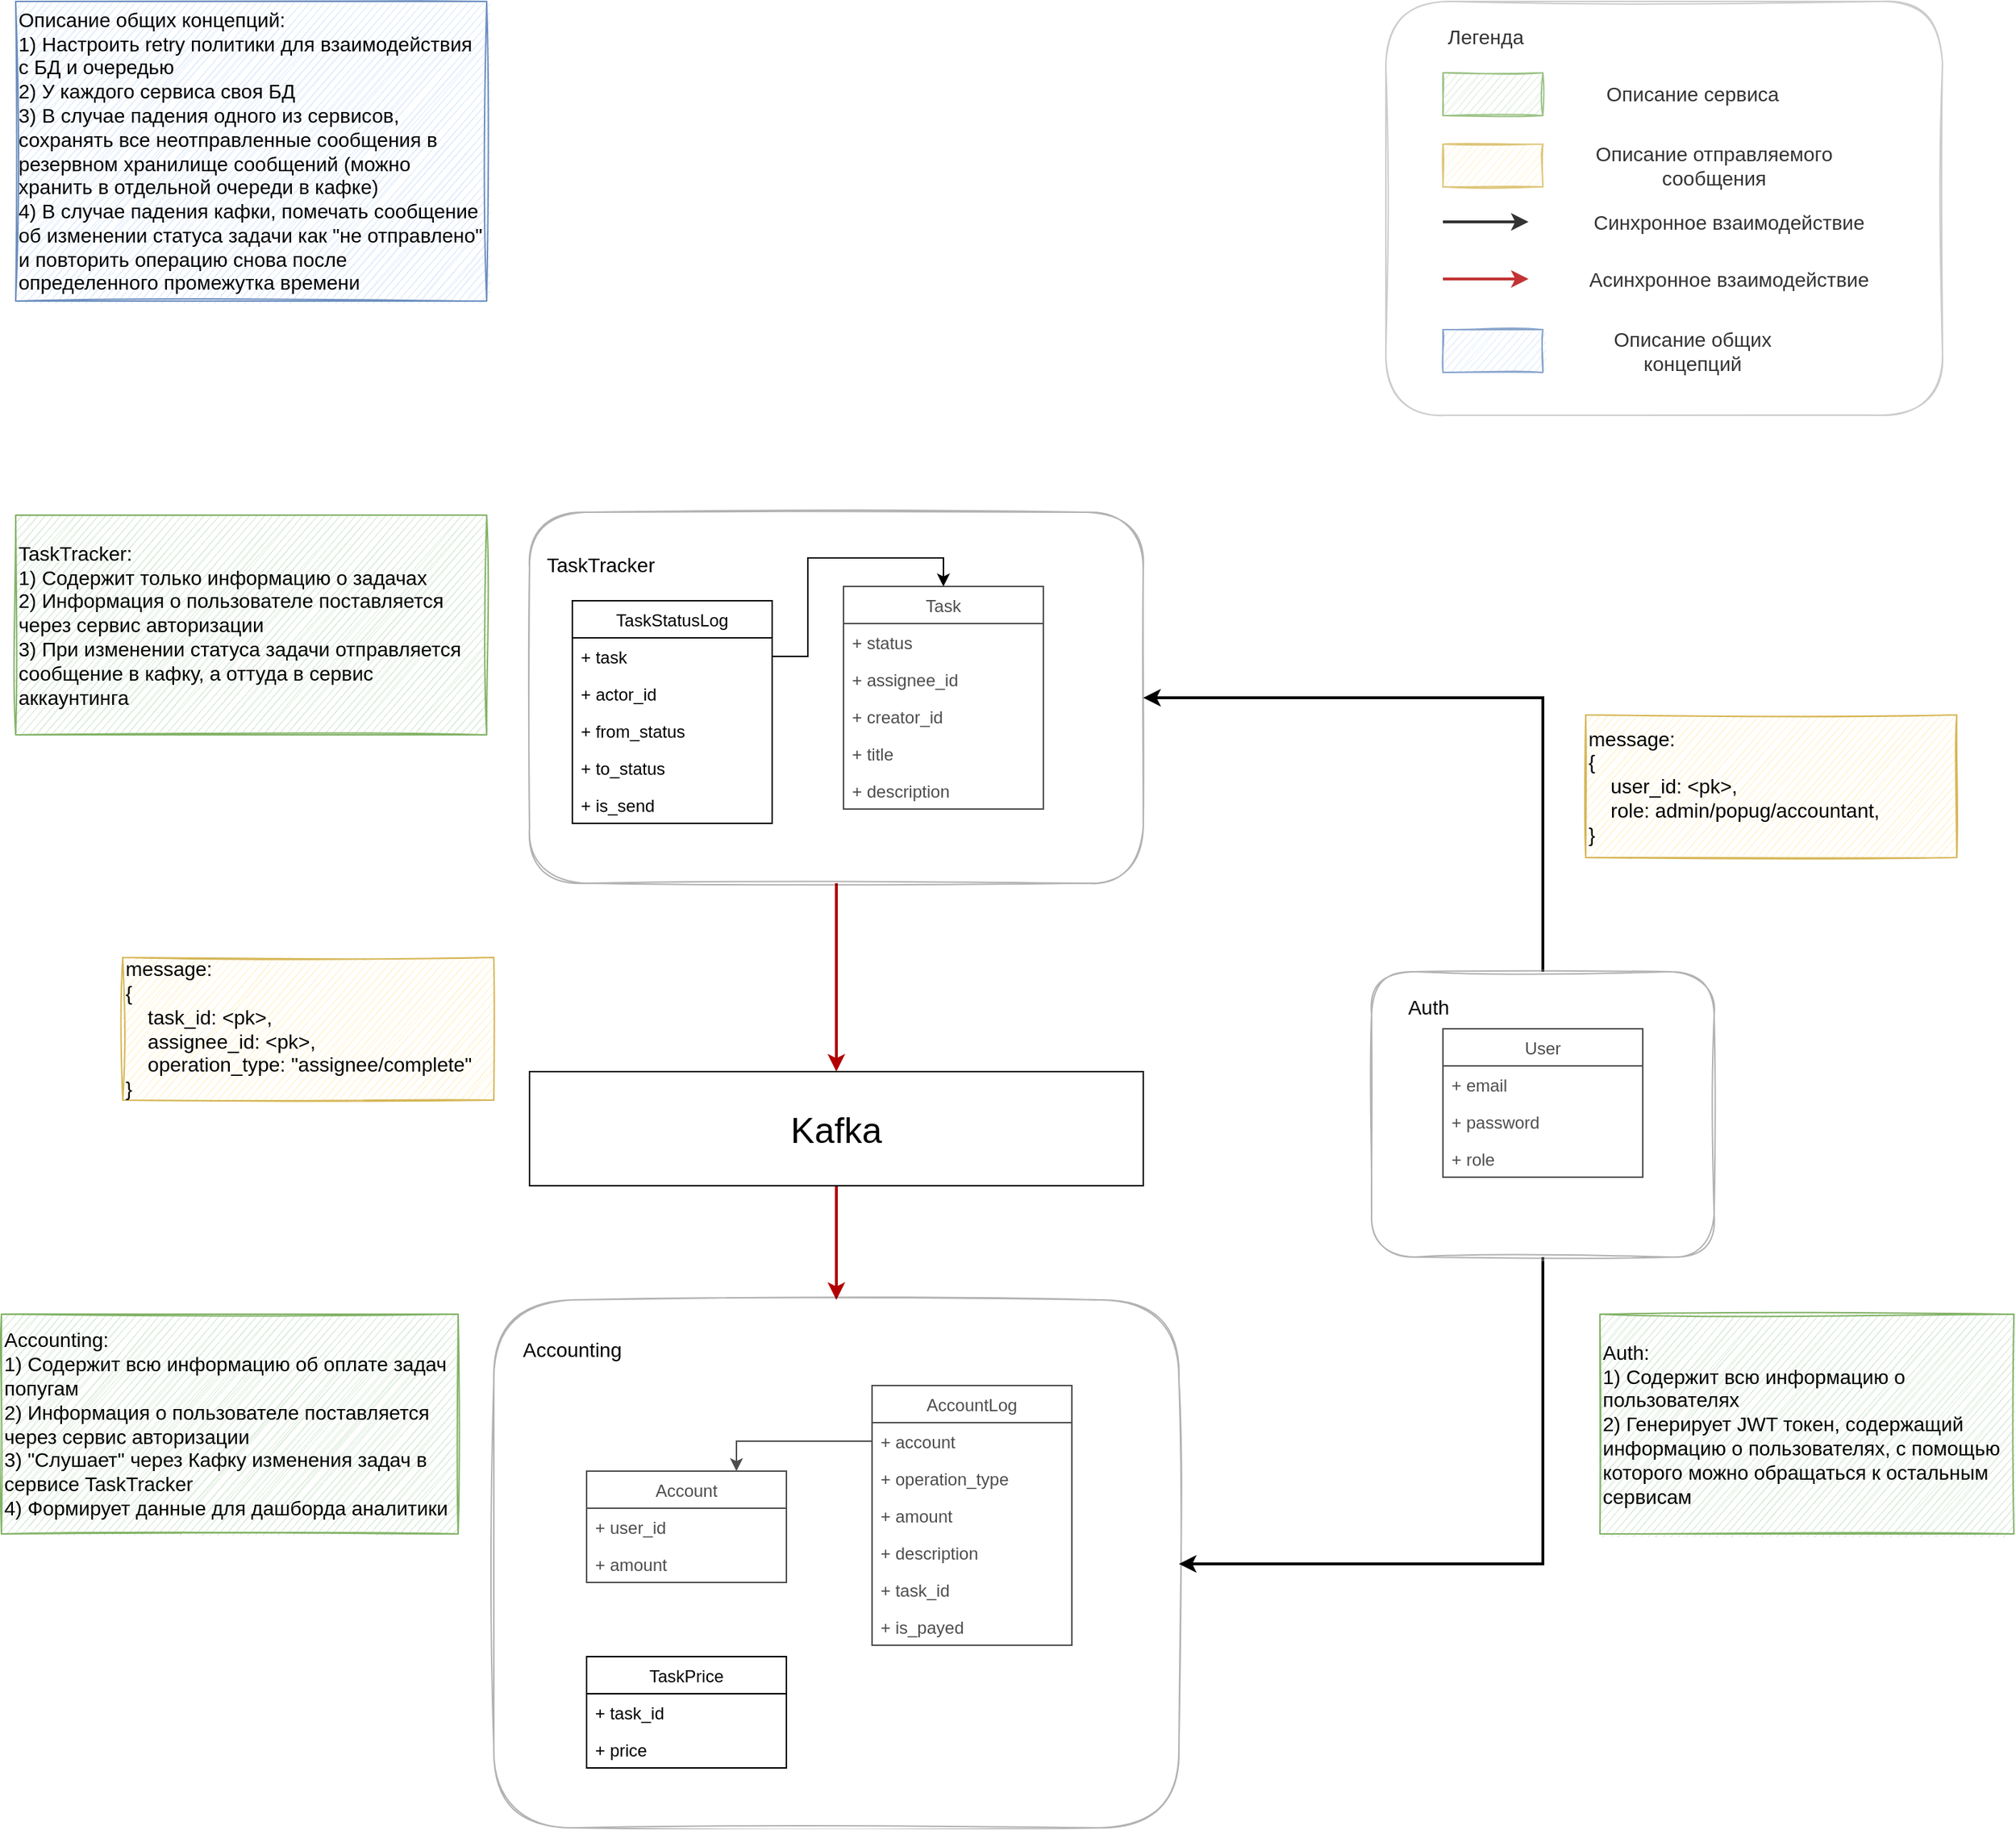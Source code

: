 <mxfile version="15.5.2" type="device"><diagram id="9Jl0XDsYhrUwiMEWDcb2" name="Page-1"><mxGraphModel dx="1298" dy="1978" grid="1" gridSize="10" guides="1" tooltips="1" connect="1" arrows="1" fold="1" page="1" pageScale="1" pageWidth="827" pageHeight="1169" math="0" shadow="0"><root><mxCell id="0"/><mxCell id="1" parent="0"/><mxCell id="WoZLMH4F-slmSSGAeKkt-1" value="Task" style="swimlane;fontStyle=0;childLayout=stackLayout;horizontal=1;startSize=26;fillColor=none;horizontalStack=0;resizeParent=1;resizeParentMax=0;resizeLast=0;collapsible=1;marginBottom=0;" vertex="1" parent="1"><mxGeometry x="620" y="-510" width="140" height="156" as="geometry"/></mxCell><mxCell id="WoZLMH4F-slmSSGAeKkt-2" value="+ status" style="text;strokeColor=none;fillColor=none;align=left;verticalAlign=top;spacingLeft=4;spacingRight=4;overflow=hidden;rotatable=0;points=[[0,0.5],[1,0.5]];portConstraint=eastwest;" vertex="1" parent="WoZLMH4F-slmSSGAeKkt-1"><mxGeometry y="26" width="140" height="26" as="geometry"/></mxCell><mxCell id="WoZLMH4F-slmSSGAeKkt-3" value="+ assignee_id" style="text;strokeColor=none;fillColor=none;align=left;verticalAlign=top;spacingLeft=4;spacingRight=4;overflow=hidden;rotatable=0;points=[[0,0.5],[1,0.5]];portConstraint=eastwest;" vertex="1" parent="WoZLMH4F-slmSSGAeKkt-1"><mxGeometry y="52" width="140" height="26" as="geometry"/></mxCell><mxCell id="WoZLMH4F-slmSSGAeKkt-4" value="+ creator_id" style="text;strokeColor=none;fillColor=none;align=left;verticalAlign=top;spacingLeft=4;spacingRight=4;overflow=hidden;rotatable=0;points=[[0,0.5],[1,0.5]];portConstraint=eastwest;" vertex="1" parent="WoZLMH4F-slmSSGAeKkt-1"><mxGeometry y="78" width="140" height="26" as="geometry"/></mxCell><mxCell id="WoZLMH4F-slmSSGAeKkt-6" value="+ title" style="text;strokeColor=none;fillColor=none;align=left;verticalAlign=top;spacingLeft=4;spacingRight=4;overflow=hidden;rotatable=0;points=[[0,0.5],[1,0.5]];portConstraint=eastwest;" vertex="1" parent="WoZLMH4F-slmSSGAeKkt-1"><mxGeometry y="104" width="140" height="26" as="geometry"/></mxCell><mxCell id="WoZLMH4F-slmSSGAeKkt-7" value="+ description" style="text;strokeColor=none;fillColor=none;align=left;verticalAlign=top;spacingLeft=4;spacingRight=4;overflow=hidden;rotatable=0;points=[[0,0.5],[1,0.5]];portConstraint=eastwest;" vertex="1" parent="WoZLMH4F-slmSSGAeKkt-1"><mxGeometry y="130" width="140" height="26" as="geometry"/></mxCell><mxCell id="WoZLMH4F-slmSSGAeKkt-8" value="User" style="swimlane;fontStyle=0;childLayout=stackLayout;horizontal=1;startSize=26;fillColor=none;horizontalStack=0;resizeParent=1;resizeParentMax=0;resizeLast=0;collapsible=1;marginBottom=0;" vertex="1" parent="1"><mxGeometry x="1040" y="-200" width="140" height="104" as="geometry"/></mxCell><mxCell id="WoZLMH4F-slmSSGAeKkt-9" value="+ email" style="text;strokeColor=none;fillColor=none;align=left;verticalAlign=top;spacingLeft=4;spacingRight=4;overflow=hidden;rotatable=0;points=[[0,0.5],[1,0.5]];portConstraint=eastwest;" vertex="1" parent="WoZLMH4F-slmSSGAeKkt-8"><mxGeometry y="26" width="140" height="26" as="geometry"/></mxCell><mxCell id="WoZLMH4F-slmSSGAeKkt-10" value="+ password" style="text;strokeColor=none;fillColor=none;align=left;verticalAlign=top;spacingLeft=4;spacingRight=4;overflow=hidden;rotatable=0;points=[[0,0.5],[1,0.5]];portConstraint=eastwest;" vertex="1" parent="WoZLMH4F-slmSSGAeKkt-8"><mxGeometry y="52" width="140" height="26" as="geometry"/></mxCell><mxCell id="WoZLMH4F-slmSSGAeKkt-11" value="+ role" style="text;strokeColor=none;fillColor=none;align=left;verticalAlign=top;spacingLeft=4;spacingRight=4;overflow=hidden;rotatable=0;points=[[0,0.5],[1,0.5]];portConstraint=eastwest;" vertex="1" parent="WoZLMH4F-slmSSGAeKkt-8"><mxGeometry y="78" width="140" height="26" as="geometry"/></mxCell><mxCell id="WoZLMH4F-slmSSGAeKkt-12" value="Account" style="swimlane;fontStyle=0;childLayout=stackLayout;horizontal=1;startSize=26;fillColor=none;horizontalStack=0;resizeParent=1;resizeParentMax=0;resizeLast=0;collapsible=1;marginBottom=0;" vertex="1" parent="1"><mxGeometry x="440" y="110" width="140" height="78" as="geometry"/></mxCell><mxCell id="WoZLMH4F-slmSSGAeKkt-13" value="+ user_id" style="text;strokeColor=none;fillColor=none;align=left;verticalAlign=top;spacingLeft=4;spacingRight=4;overflow=hidden;rotatable=0;points=[[0,0.5],[1,0.5]];portConstraint=eastwest;" vertex="1" parent="WoZLMH4F-slmSSGAeKkt-12"><mxGeometry y="26" width="140" height="26" as="geometry"/></mxCell><mxCell id="WoZLMH4F-slmSSGAeKkt-25" value="+ amount" style="text;strokeColor=none;fillColor=none;align=left;verticalAlign=top;spacingLeft=4;spacingRight=4;overflow=hidden;rotatable=0;points=[[0,0.5],[1,0.5]];portConstraint=eastwest;" vertex="1" parent="WoZLMH4F-slmSSGAeKkt-12"><mxGeometry y="52" width="140" height="26" as="geometry"/></mxCell><mxCell id="WoZLMH4F-slmSSGAeKkt-17" value="AccountLog" style="swimlane;fontStyle=0;childLayout=stackLayout;horizontal=1;startSize=26;fillColor=none;horizontalStack=0;resizeParent=1;resizeParentMax=0;resizeLast=0;collapsible=1;marginBottom=0;" vertex="1" parent="1"><mxGeometry x="640" y="50" width="140" height="182" as="geometry"/></mxCell><mxCell id="WoZLMH4F-slmSSGAeKkt-18" value="+ account" style="text;strokeColor=none;fillColor=none;align=left;verticalAlign=top;spacingLeft=4;spacingRight=4;overflow=hidden;rotatable=0;points=[[0,0.5],[1,0.5]];portConstraint=eastwest;" vertex="1" parent="WoZLMH4F-slmSSGAeKkt-17"><mxGeometry y="26" width="140" height="26" as="geometry"/></mxCell><mxCell id="WoZLMH4F-slmSSGAeKkt-19" value="+ operation_type" style="text;strokeColor=none;fillColor=none;align=left;verticalAlign=top;spacingLeft=4;spacingRight=4;overflow=hidden;rotatable=0;points=[[0,0.5],[1,0.5]];portConstraint=eastwest;" vertex="1" parent="WoZLMH4F-slmSSGAeKkt-17"><mxGeometry y="52" width="140" height="26" as="geometry"/></mxCell><mxCell id="WoZLMH4F-slmSSGAeKkt-20" value="+ amount" style="text;strokeColor=none;fillColor=none;align=left;verticalAlign=top;spacingLeft=4;spacingRight=4;overflow=hidden;rotatable=0;points=[[0,0.5],[1,0.5]];portConstraint=eastwest;" vertex="1" parent="WoZLMH4F-slmSSGAeKkt-17"><mxGeometry y="78" width="140" height="26" as="geometry"/></mxCell><mxCell id="WoZLMH4F-slmSSGAeKkt-22" value="+ description" style="text;strokeColor=none;fillColor=none;align=left;verticalAlign=top;spacingLeft=4;spacingRight=4;overflow=hidden;rotatable=0;points=[[0,0.5],[1,0.5]];portConstraint=eastwest;" vertex="1" parent="WoZLMH4F-slmSSGAeKkt-17"><mxGeometry y="104" width="140" height="26" as="geometry"/></mxCell><mxCell id="WoZLMH4F-slmSSGAeKkt-24" value="+ task_id" style="text;strokeColor=none;fillColor=none;align=left;verticalAlign=top;spacingLeft=4;spacingRight=4;overflow=hidden;rotatable=0;points=[[0,0.5],[1,0.5]];portConstraint=eastwest;" vertex="1" parent="WoZLMH4F-slmSSGAeKkt-17"><mxGeometry y="130" width="140" height="26" as="geometry"/></mxCell><mxCell id="WoZLMH4F-slmSSGAeKkt-48" value="+ is_payed" style="text;strokeColor=none;fillColor=none;align=left;verticalAlign=top;spacingLeft=4;spacingRight=4;overflow=hidden;rotatable=0;points=[[0,0.5],[1,0.5]];portConstraint=eastwest;" vertex="1" parent="WoZLMH4F-slmSSGAeKkt-17"><mxGeometry y="156" width="140" height="26" as="geometry"/></mxCell><mxCell id="WoZLMH4F-slmSSGAeKkt-26" style="edgeStyle=orthogonalEdgeStyle;rounded=0;orthogonalLoop=1;jettySize=auto;html=1;exitX=0;exitY=0.5;exitDx=0;exitDy=0;entryX=0.75;entryY=0;entryDx=0;entryDy=0;" edge="1" parent="1" source="WoZLMH4F-slmSSGAeKkt-18" target="WoZLMH4F-slmSSGAeKkt-12"><mxGeometry relative="1" as="geometry"/></mxCell><mxCell id="WoZLMH4F-slmSSGAeKkt-35" style="edgeStyle=orthogonalEdgeStyle;rounded=0;orthogonalLoop=1;jettySize=auto;html=1;exitX=0.5;exitY=0;exitDx=0;exitDy=0;fontSize=14;strokeWidth=2;fillColor=#e51400;strokeColor=#B20000;" edge="1" parent="1" source="WoZLMH4F-slmSSGAeKkt-27" target="WoZLMH4F-slmSSGAeKkt-34"><mxGeometry relative="1" as="geometry"/></mxCell><mxCell id="WoZLMH4F-slmSSGAeKkt-27" value="&lt;font style=&quot;font-size: 25px&quot;&gt;Kafka&lt;/font&gt;" style="rounded=0;whiteSpace=wrap;html=1;direction=west;" vertex="1" parent="1"><mxGeometry x="400" y="-170" width="430" height="80" as="geometry"/></mxCell><mxCell id="WoZLMH4F-slmSSGAeKkt-29" style="edgeStyle=orthogonalEdgeStyle;rounded=0;orthogonalLoop=1;jettySize=auto;html=1;exitX=0.5;exitY=1;exitDx=0;exitDy=0;fontSize=25;fillColor=#e51400;strokeColor=#B20000;strokeWidth=2;" edge="1" parent="1" source="WoZLMH4F-slmSSGAeKkt-28" target="WoZLMH4F-slmSSGAeKkt-27"><mxGeometry relative="1" as="geometry"/></mxCell><mxCell id="WoZLMH4F-slmSSGAeKkt-28" value="" style="rounded=1;whiteSpace=wrap;html=1;fontSize=25;opacity=30;shadow=0;glass=0;sketch=1;labelBorderColor=#000000;align=left;" vertex="1" parent="1"><mxGeometry x="400" y="-562" width="430" height="260" as="geometry"/></mxCell><mxCell id="WoZLMH4F-slmSSGAeKkt-31" value="message:&lt;br&gt;{&lt;br&gt;&amp;nbsp; &amp;nbsp; task_id: &amp;lt;pk&amp;gt;, &lt;br&gt;&amp;nbsp; &amp;nbsp; assignee_id: &amp;lt;pk&amp;gt;,&lt;br&gt;&amp;nbsp; &amp;nbsp; operation_type: &quot;assignee/complete&quot;&lt;br&gt;}" style="rounded=0;whiteSpace=wrap;html=1;shadow=0;glass=0;labelBorderColor=none;sketch=1;fontSize=14;align=left;fillColor=#fff2cc;strokeColor=#d6b656;" vertex="1" parent="1"><mxGeometry x="115" y="-250" width="260" height="100" as="geometry"/></mxCell><mxCell id="WoZLMH4F-slmSSGAeKkt-34" value="" style="rounded=1;whiteSpace=wrap;html=1;shadow=0;glass=0;labelBorderColor=#000000;sketch=1;fontSize=14;gradientColor=none;align=left;opacity=30;" vertex="1" parent="1"><mxGeometry x="375" y="-10" width="480" height="370" as="geometry"/></mxCell><mxCell id="WoZLMH4F-slmSSGAeKkt-38" style="edgeStyle=orthogonalEdgeStyle;rounded=0;orthogonalLoop=1;jettySize=auto;html=1;exitX=0.5;exitY=0;exitDx=0;exitDy=0;entryX=1;entryY=0.5;entryDx=0;entryDy=0;fontSize=14;strokeWidth=2;" edge="1" parent="1" source="WoZLMH4F-slmSSGAeKkt-36" target="WoZLMH4F-slmSSGAeKkt-28"><mxGeometry relative="1" as="geometry"/></mxCell><mxCell id="WoZLMH4F-slmSSGAeKkt-39" style="edgeStyle=orthogonalEdgeStyle;rounded=0;orthogonalLoop=1;jettySize=auto;html=1;exitX=0.5;exitY=1;exitDx=0;exitDy=0;entryX=1;entryY=0.5;entryDx=0;entryDy=0;fontSize=14;strokeWidth=2;" edge="1" parent="1" source="WoZLMH4F-slmSSGAeKkt-36" target="WoZLMH4F-slmSSGAeKkt-34"><mxGeometry relative="1" as="geometry"/></mxCell><mxCell id="WoZLMH4F-slmSSGAeKkt-36" value="" style="rounded=1;whiteSpace=wrap;html=1;shadow=0;glass=0;labelBorderColor=#000000;sketch=1;fontSize=14;gradientColor=none;align=left;opacity=30;" vertex="1" parent="1"><mxGeometry x="990" y="-240" width="240" height="200" as="geometry"/></mxCell><mxCell id="WoZLMH4F-slmSSGAeKkt-44" value="Accounting" style="text;html=1;strokeColor=none;fillColor=none;align=center;verticalAlign=middle;whiteSpace=wrap;rounded=0;shadow=0;glass=0;labelBorderColor=none;sketch=1;fontSize=14;opacity=30;" vertex="1" parent="1"><mxGeometry x="400" y="10" width="60" height="30" as="geometry"/></mxCell><mxCell id="WoZLMH4F-slmSSGAeKkt-45" value="TaskTracker" style="text;html=1;strokeColor=none;fillColor=none;align=center;verticalAlign=middle;whiteSpace=wrap;rounded=0;shadow=0;glass=0;labelBorderColor=none;sketch=1;fontSize=14;opacity=30;" vertex="1" parent="1"><mxGeometry x="420" y="-540" width="60" height="30" as="geometry"/></mxCell><mxCell id="WoZLMH4F-slmSSGAeKkt-46" value="Auth" style="text;html=1;strokeColor=none;fillColor=none;align=center;verticalAlign=middle;whiteSpace=wrap;rounded=0;shadow=0;glass=0;labelBorderColor=none;sketch=1;fontSize=14;opacity=30;" vertex="1" parent="1"><mxGeometry x="1000" y="-230" width="60" height="30" as="geometry"/></mxCell><mxCell id="WoZLMH4F-slmSSGAeKkt-47" value="message:&lt;br&gt;{&lt;br&gt;&amp;nbsp; &amp;nbsp; user_id: &amp;lt;pk&amp;gt;, &lt;br&gt;&amp;nbsp; &amp;nbsp; role: admin/popug/accountant,&lt;br&gt;}" style="rounded=0;whiteSpace=wrap;html=1;shadow=0;glass=0;labelBorderColor=none;sketch=1;fontSize=14;align=left;fillColor=#fff2cc;strokeColor=#d6b656;" vertex="1" parent="1"><mxGeometry x="1140" y="-420" width="260" height="100" as="geometry"/></mxCell><mxCell id="WoZLMH4F-slmSSGAeKkt-59" value="TaskPrice" style="swimlane;fontStyle=0;childLayout=stackLayout;horizontal=1;startSize=26;fillColor=none;horizontalStack=0;resizeParent=1;resizeParentMax=0;resizeLast=0;collapsible=1;marginBottom=0;" vertex="1" parent="1"><mxGeometry x="440" y="240" width="140" height="78" as="geometry"/></mxCell><mxCell id="WoZLMH4F-slmSSGAeKkt-60" value="+ task_id" style="text;strokeColor=none;fillColor=none;align=left;verticalAlign=top;spacingLeft=4;spacingRight=4;overflow=hidden;rotatable=0;points=[[0,0.5],[1,0.5]];portConstraint=eastwest;" vertex="1" parent="WoZLMH4F-slmSSGAeKkt-59"><mxGeometry y="26" width="140" height="26" as="geometry"/></mxCell><mxCell id="WoZLMH4F-slmSSGAeKkt-61" value="+ price" style="text;strokeColor=none;fillColor=none;align=left;verticalAlign=top;spacingLeft=4;spacingRight=4;overflow=hidden;rotatable=0;points=[[0,0.5],[1,0.5]];portConstraint=eastwest;" vertex="1" parent="WoZLMH4F-slmSSGAeKkt-59"><mxGeometry y="52" width="140" height="26" as="geometry"/></mxCell><mxCell id="WoZLMH4F-slmSSGAeKkt-62" value="TaskTracker:&lt;br&gt;1) Содержит только информацию о задачах&lt;br&gt;2) Информация о пользователе поставляется через сервис авторизации&lt;br&gt;3) При изменении статуса задачи отправляется сообщение в кафку, а оттуда в сервис аккаунтинга" style="rounded=0;whiteSpace=wrap;html=1;shadow=0;glass=0;labelBorderColor=none;sketch=1;fontSize=14;align=left;fillColor=#d5e8d4;strokeColor=#82b366;" vertex="1" parent="1"><mxGeometry x="40" y="-560" width="330" height="154" as="geometry"/></mxCell><mxCell id="WoZLMH4F-slmSSGAeKkt-63" value="Accounting:&lt;br&gt;1) Содержит всю информацию об оплате задач попугам&lt;br&gt;2) Информация о пользователе поставляется через сервис авторизации&lt;br&gt;3) &quot;Слушает&quot; через Кафку изменения задач в сервисе TaskTracker&lt;br&gt;4) Формирует данные для дашборда аналитики" style="rounded=0;whiteSpace=wrap;html=1;shadow=0;glass=0;labelBorderColor=none;sketch=1;fontSize=14;align=left;fillColor=#d5e8d4;strokeColor=#82b366;" vertex="1" parent="1"><mxGeometry x="30" width="320" height="154" as="geometry"/></mxCell><mxCell id="WoZLMH4F-slmSSGAeKkt-64" value="Auth:&lt;br&gt;1) Содержит всю информацию о пользователях&lt;br&gt;2) Генерирует JWT токен, содержащий информацию о пользователях, с помощью которого можно обращаться к остальным сервисам" style="rounded=0;whiteSpace=wrap;html=1;shadow=0;glass=0;labelBorderColor=none;sketch=1;fontSize=14;align=left;fillColor=#d5e8d4;strokeColor=#82b366;" vertex="1" parent="1"><mxGeometry x="1150" width="290" height="154" as="geometry"/></mxCell><mxCell id="WoZLMH4F-slmSSGAeKkt-66" value="" style="endArrow=classic;html=1;rounded=0;fontSize=14;strokeWidth=2;fillColor=#76608a;strokeColor=#000000;" edge="1" parent="1"><mxGeometry width="50" height="50" relative="1" as="geometry"><mxPoint x="1040" y="-765.5" as="sourcePoint"/><mxPoint x="1100" y="-765.5" as="targetPoint"/></mxGeometry></mxCell><mxCell id="WoZLMH4F-slmSSGAeKkt-67" value="" style="endArrow=classic;html=1;rounded=0;fontSize=14;fillColor=#e51400;strokeColor=#B20000;strokeWidth=2;" edge="1" parent="1"><mxGeometry width="50" height="50" relative="1" as="geometry"><mxPoint x="1040" y="-725.5" as="sourcePoint"/><mxPoint x="1100" y="-725.5" as="targetPoint"/></mxGeometry></mxCell><mxCell id="WoZLMH4F-slmSSGAeKkt-68" value="Синхронное взаимодействие" style="text;html=1;strokeColor=none;fillColor=none;align=center;verticalAlign=middle;whiteSpace=wrap;rounded=0;shadow=0;glass=0;labelBorderColor=none;sketch=1;fontSize=14;opacity=30;" vertex="1" parent="1"><mxGeometry x="1121" y="-780" width="239" height="30" as="geometry"/></mxCell><mxCell id="WoZLMH4F-slmSSGAeKkt-69" value="Асинхронное взаимодействие" style="text;html=1;strokeColor=none;fillColor=none;align=center;verticalAlign=middle;whiteSpace=wrap;rounded=0;shadow=0;glass=0;labelBorderColor=none;sketch=1;fontSize=14;opacity=30;" vertex="1" parent="1"><mxGeometry x="1121" y="-740" width="239" height="30" as="geometry"/></mxCell><mxCell id="WoZLMH4F-slmSSGAeKkt-70" value="" style="rounded=0;whiteSpace=wrap;html=1;shadow=0;glass=0;labelBorderColor=none;sketch=1;fontSize=14;align=left;fillColor=#d5e8d4;strokeColor=#82b366;" vertex="1" parent="1"><mxGeometry x="1040" y="-870" width="70" height="30" as="geometry"/></mxCell><mxCell id="WoZLMH4F-slmSSGAeKkt-71" value="&lt;span style=&quot;text-align: left&quot;&gt;Описание сервиса&lt;/span&gt;" style="text;html=1;strokeColor=none;fillColor=none;align=center;verticalAlign=middle;whiteSpace=wrap;rounded=0;shadow=0;glass=0;labelBorderColor=none;sketch=1;fontSize=14;opacity=30;" vertex="1" parent="1"><mxGeometry x="1150" y="-870" width="130" height="30" as="geometry"/></mxCell><mxCell id="WoZLMH4F-slmSSGAeKkt-72" value="" style="rounded=0;whiteSpace=wrap;html=1;shadow=0;glass=0;labelBorderColor=none;sketch=1;fontSize=14;align=left;fillColor=#fff2cc;strokeColor=#d6b656;" vertex="1" parent="1"><mxGeometry x="1040" y="-820" width="70" height="30" as="geometry"/></mxCell><mxCell id="WoZLMH4F-slmSSGAeKkt-73" value="&lt;span style=&quot;text-align: left&quot;&gt;Описание отправляемого сообщения&lt;/span&gt;" style="text;html=1;strokeColor=none;fillColor=none;align=center;verticalAlign=middle;whiteSpace=wrap;rounded=0;shadow=0;glass=0;labelBorderColor=none;sketch=1;fontSize=14;opacity=30;" vertex="1" parent="1"><mxGeometry x="1130" y="-820" width="200" height="30" as="geometry"/></mxCell><mxCell id="WoZLMH4F-slmSSGAeKkt-74" value="&lt;div&gt;&lt;span&gt;Описание общих концепций:&lt;/span&gt;&lt;/div&gt;&lt;div&gt;&lt;span&gt;1) Настроить retry политики для взаимодействия с БД и очередью&lt;/span&gt;&lt;/div&gt;&lt;div&gt;&lt;span&gt;2) У каждого сервиса своя БД&lt;/span&gt;&lt;/div&gt;&lt;div&gt;&lt;span&gt;3) В случае падения одного из сервисов, сохранять все неотправленные сообщения в резервном хранилище сообщений (можно хранить в отдельной очереди в кафке)&lt;/span&gt;&lt;/div&gt;&lt;div&gt;&lt;span&gt;4) В случае падения кафки, помечать сообщение об изменении статуса задачи как &quot;не отправлено&quot; и повторить операцию снова после определенного промежутка времени&lt;/span&gt;&lt;/div&gt;" style="rounded=0;whiteSpace=wrap;html=1;shadow=0;glass=0;labelBorderColor=none;sketch=1;fontSize=14;align=left;fillColor=#dae8fc;strokeColor=#6c8ebf;" vertex="1" parent="1"><mxGeometry x="40" y="-920" width="330" height="210" as="geometry"/></mxCell><mxCell id="WoZLMH4F-slmSSGAeKkt-75" value="TaskStatusLog" style="swimlane;fontStyle=0;childLayout=stackLayout;horizontal=1;startSize=26;fillColor=none;horizontalStack=0;resizeParent=1;resizeParentMax=0;resizeLast=0;collapsible=1;marginBottom=0;" vertex="1" parent="1"><mxGeometry x="430" y="-500" width="140" height="156" as="geometry"/></mxCell><mxCell id="WoZLMH4F-slmSSGAeKkt-76" value="+ task" style="text;strokeColor=none;fillColor=none;align=left;verticalAlign=top;spacingLeft=4;spacingRight=4;overflow=hidden;rotatable=0;points=[[0,0.5],[1,0.5]];portConstraint=eastwest;" vertex="1" parent="WoZLMH4F-slmSSGAeKkt-75"><mxGeometry y="26" width="140" height="26" as="geometry"/></mxCell><mxCell id="WoZLMH4F-slmSSGAeKkt-77" value="+ actor_id" style="text;strokeColor=none;fillColor=none;align=left;verticalAlign=top;spacingLeft=4;spacingRight=4;overflow=hidden;rotatable=0;points=[[0,0.5],[1,0.5]];portConstraint=eastwest;" vertex="1" parent="WoZLMH4F-slmSSGAeKkt-75"><mxGeometry y="52" width="140" height="26" as="geometry"/></mxCell><mxCell id="WoZLMH4F-slmSSGAeKkt-78" value="+ from_status" style="text;strokeColor=none;fillColor=none;align=left;verticalAlign=top;spacingLeft=4;spacingRight=4;overflow=hidden;rotatable=0;points=[[0,0.5],[1,0.5]];portConstraint=eastwest;" vertex="1" parent="WoZLMH4F-slmSSGAeKkt-75"><mxGeometry y="78" width="140" height="26" as="geometry"/></mxCell><mxCell id="WoZLMH4F-slmSSGAeKkt-79" value="+ to_status" style="text;strokeColor=none;fillColor=none;align=left;verticalAlign=top;spacingLeft=4;spacingRight=4;overflow=hidden;rotatable=0;points=[[0,0.5],[1,0.5]];portConstraint=eastwest;" vertex="1" parent="WoZLMH4F-slmSSGAeKkt-75"><mxGeometry y="104" width="140" height="26" as="geometry"/></mxCell><mxCell id="WoZLMH4F-slmSSGAeKkt-80" value="+ is_send" style="text;strokeColor=none;fillColor=none;align=left;verticalAlign=top;spacingLeft=4;spacingRight=4;overflow=hidden;rotatable=0;points=[[0,0.5],[1,0.5]];portConstraint=eastwest;" vertex="1" parent="WoZLMH4F-slmSSGAeKkt-75"><mxGeometry y="130" width="140" height="26" as="geometry"/></mxCell><mxCell id="WoZLMH4F-slmSSGAeKkt-81" style="edgeStyle=orthogonalEdgeStyle;rounded=0;orthogonalLoop=1;jettySize=auto;html=1;exitX=1;exitY=0.5;exitDx=0;exitDy=0;entryX=0.5;entryY=0;entryDx=0;entryDy=0;fontSize=14;strokeColor=#000000;strokeWidth=1;" edge="1" parent="1" source="WoZLMH4F-slmSSGAeKkt-76" target="WoZLMH4F-slmSSGAeKkt-1"><mxGeometry relative="1" as="geometry"/></mxCell><mxCell id="WoZLMH4F-slmSSGAeKkt-82" value="" style="rounded=0;whiteSpace=wrap;html=1;shadow=0;glass=0;labelBorderColor=none;sketch=1;fontSize=14;align=left;fillColor=#dae8fc;strokeColor=#6c8ebf;" vertex="1" parent="1"><mxGeometry x="1040" y="-690" width="70" height="30" as="geometry"/></mxCell><mxCell id="WoZLMH4F-slmSSGAeKkt-83" value="&lt;span style=&quot;text-align: left&quot;&gt;Описание общих концепций&lt;/span&gt;" style="text;html=1;strokeColor=none;fillColor=none;align=center;verticalAlign=middle;whiteSpace=wrap;rounded=0;shadow=0;glass=0;labelBorderColor=none;sketch=1;fontSize=14;opacity=30;" vertex="1" parent="1"><mxGeometry x="1150" y="-690" width="130" height="30" as="geometry"/></mxCell><mxCell id="WoZLMH4F-slmSSGAeKkt-88" value="Легенда" style="text;html=1;strokeColor=none;fillColor=none;align=center;verticalAlign=middle;whiteSpace=wrap;rounded=0;shadow=0;glass=0;labelBorderColor=none;sketch=1;fontSize=14;opacity=30;" vertex="1" parent="1"><mxGeometry x="1040" y="-910" width="60" height="30" as="geometry"/></mxCell><mxCell id="WoZLMH4F-slmSSGAeKkt-89" value="" style="rounded=1;whiteSpace=wrap;html=1;shadow=0;glass=0;labelBorderColor=none;sketch=1;fontSize=14;align=left;opacity=20;" vertex="1" parent="1"><mxGeometry x="1000" y="-920" width="390" height="290" as="geometry"/></mxCell></root></mxGraphModel></diagram></mxfile>
